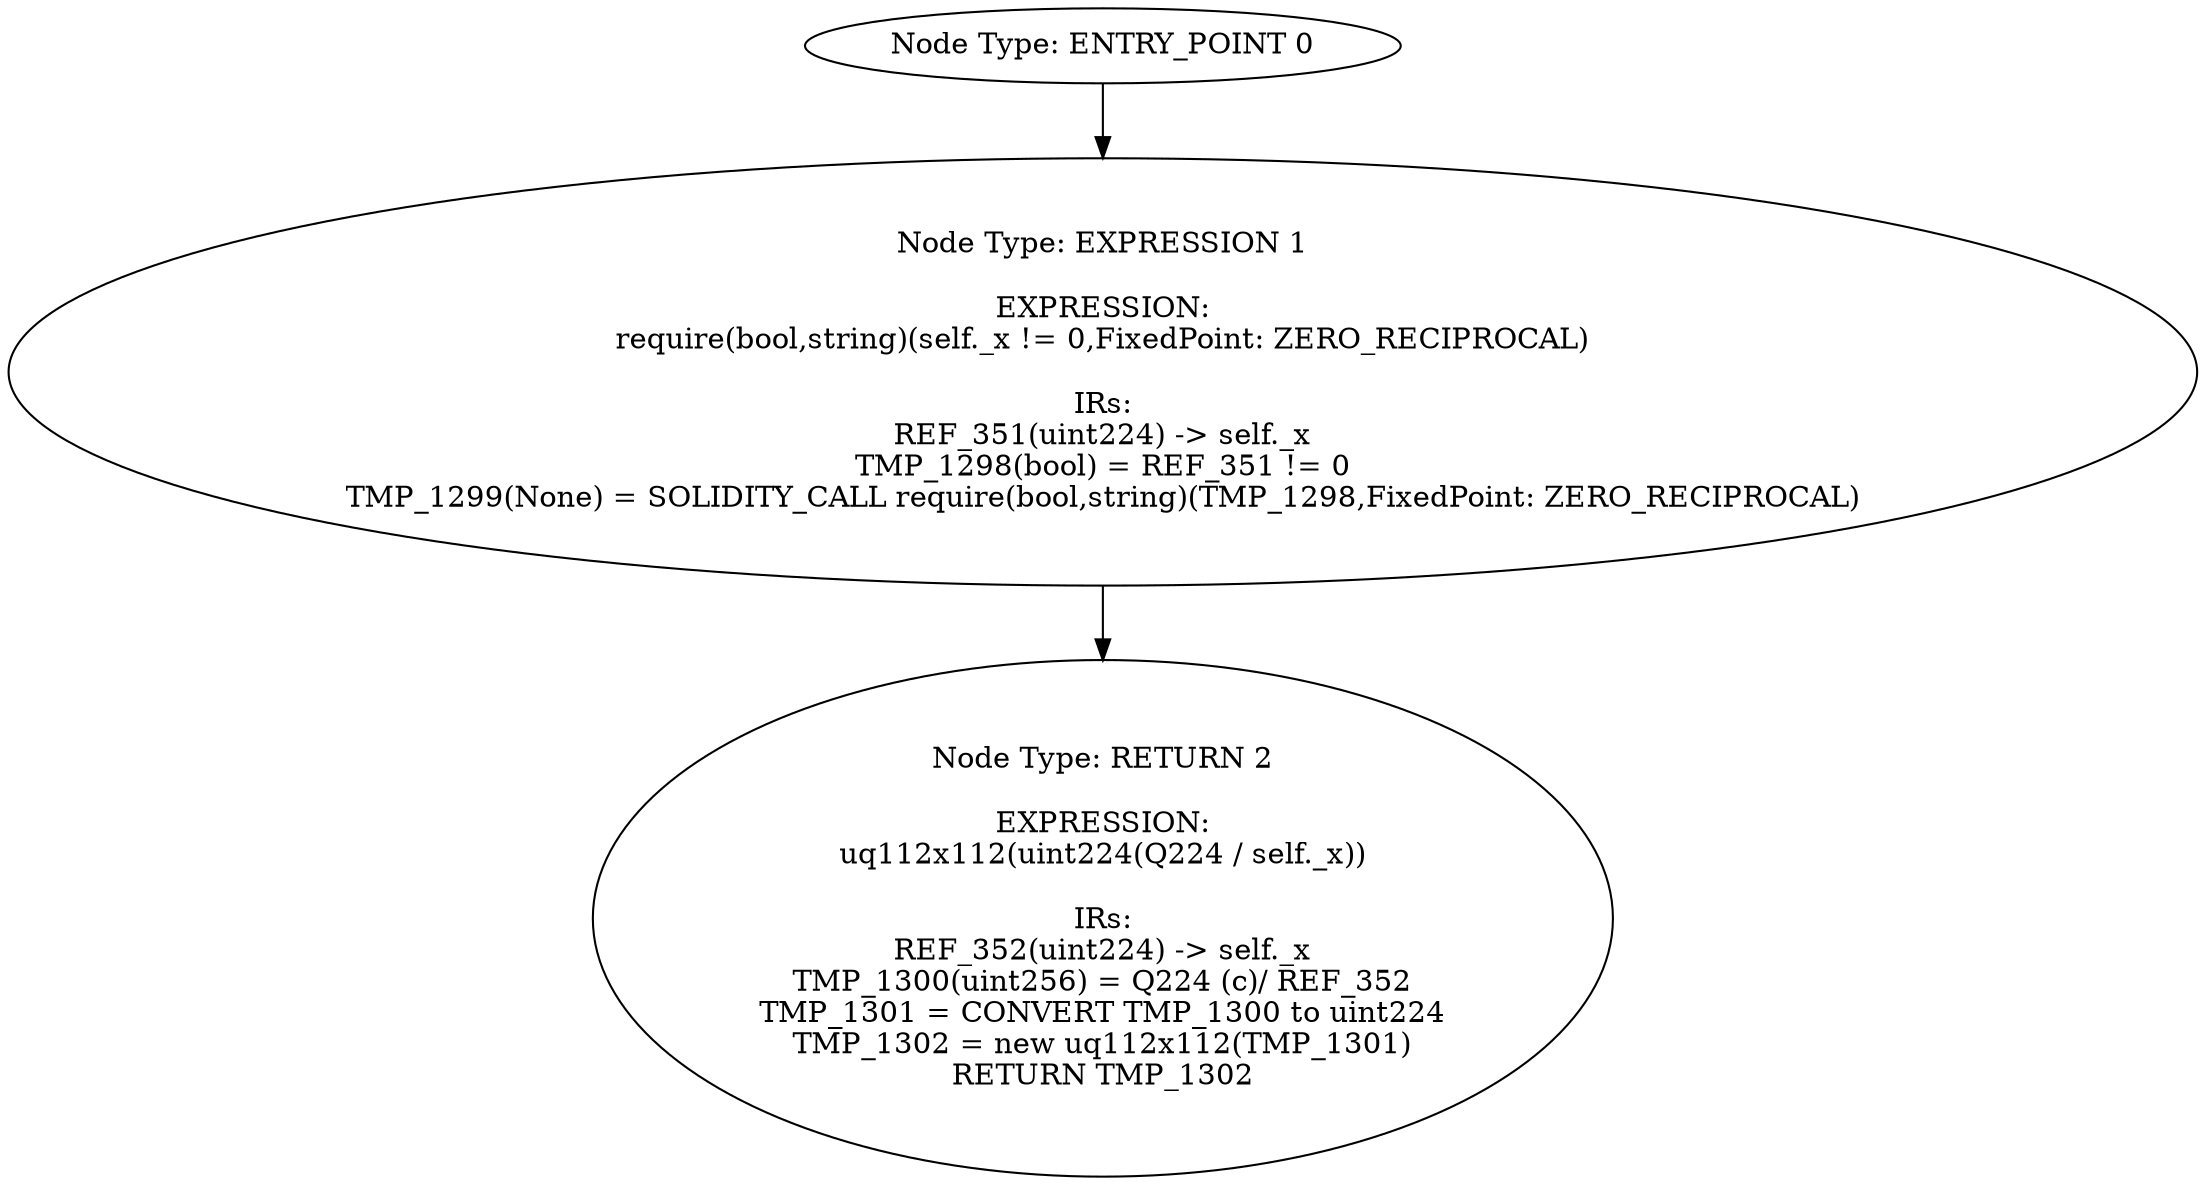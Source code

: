 digraph{
0[label="Node Type: ENTRY_POINT 0
"];
0->1;
1[label="Node Type: EXPRESSION 1

EXPRESSION:
require(bool,string)(self._x != 0,FixedPoint: ZERO_RECIPROCAL)

IRs:
REF_351(uint224) -> self._x
TMP_1298(bool) = REF_351 != 0
TMP_1299(None) = SOLIDITY_CALL require(bool,string)(TMP_1298,FixedPoint: ZERO_RECIPROCAL)"];
1->2;
2[label="Node Type: RETURN 2

EXPRESSION:
uq112x112(uint224(Q224 / self._x))

IRs:
REF_352(uint224) -> self._x
TMP_1300(uint256) = Q224 (c)/ REF_352
TMP_1301 = CONVERT TMP_1300 to uint224
TMP_1302 = new uq112x112(TMP_1301)
RETURN TMP_1302"];
}
